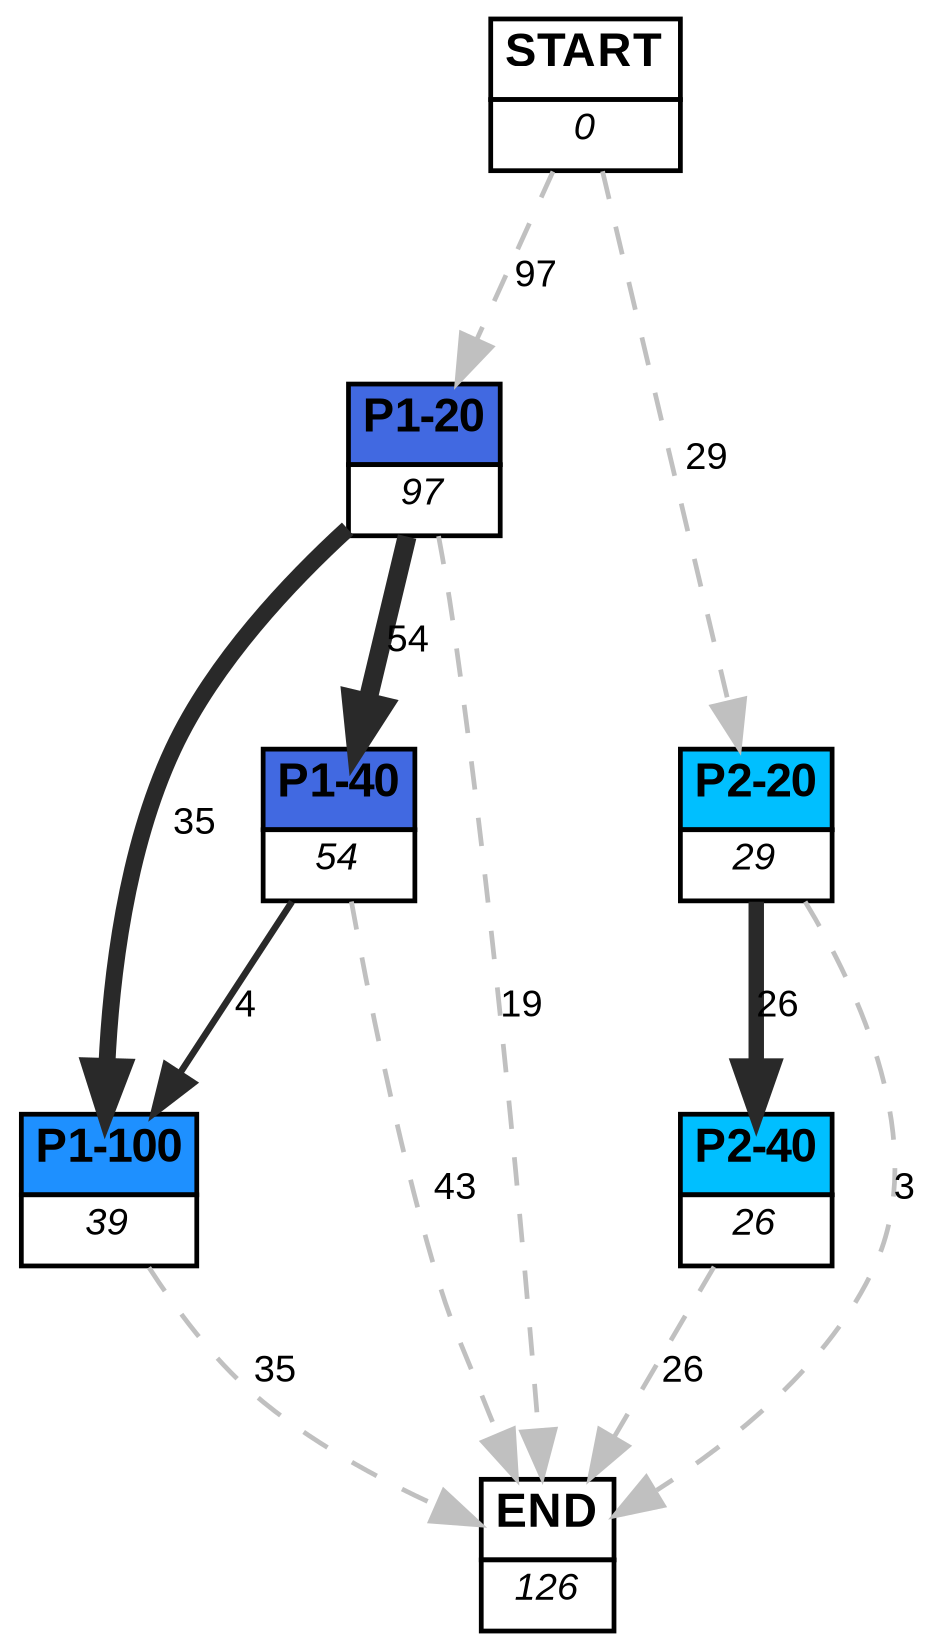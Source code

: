 digraph graphname {
	dpi = 150
	size="16,11!";
	margin = 0;
"P1-20" [shape=plain, label=<<table border="0" cellborder="1" cellspacing="0"><tr><td bgcolor="royalblue"><FONT face="Arial" POINT-SIZE="10"><b>P1-20</b></FONT></td></tr><tr><td bgcolor="white"><FONT face="Arial" POINT-SIZE="8"><i>97</i></FONT></td></tr></table>>]
"P1-40" [shape=plain, label=<<table border="0" cellborder="1" cellspacing="0"><tr><td bgcolor="royalblue"><FONT face="Arial" POINT-SIZE="10"><b>P1-40</b></FONT></td></tr><tr><td bgcolor="white"><FONT face="Arial" POINT-SIZE="8"><i>54</i></FONT></td></tr></table>>]
"P1-100" [shape=plain, label=<<table border="0" cellborder="1" cellspacing="0"><tr><td bgcolor="dodgerblue"><FONT face="Arial" POINT-SIZE="10"><b>P1-100</b></FONT></td></tr><tr><td bgcolor="white"><FONT face="Arial" POINT-SIZE="8"><i>39</i></FONT></td></tr></table>>]
"P2-20" [shape=plain, label=<<table border="0" cellborder="1" cellspacing="0"><tr><td bgcolor="deepskyblue"><FONT face="Arial" POINT-SIZE="10"><b>P2-20</b></FONT></td></tr><tr><td bgcolor="white"><FONT face="Arial" POINT-SIZE="8"><i>29</i></FONT></td></tr></table>>]
"P2-40" [shape=plain, label=<<table border="0" cellborder="1" cellspacing="0"><tr><td bgcolor="deepskyblue"><FONT face="Arial" POINT-SIZE="10"><b>P2-40</b></FONT></td></tr><tr><td bgcolor="white"><FONT face="Arial" POINT-SIZE="8"><i>26</i></FONT></td></tr></table>>]
"START" [shape=plain, label=<<table border="0" cellborder="1" cellspacing="0"><tr><td bgcolor="white"><FONT face="Arial" POINT-SIZE="10"><b>START</b></FONT></td></tr><tr><td bgcolor="white"><FONT face="Arial" POINT-SIZE="8"><i>0</i></FONT></td></tr></table>>]
"END" [shape=plain, label=<<table border="0" cellborder="1" cellspacing="0"><tr><td bgcolor="white"><FONT face="Arial" POINT-SIZE="10"><b>END</b></FONT></td></tr><tr><td bgcolor="white"><FONT face="Arial" POINT-SIZE="8"><i>126</i></FONT></td></tr></table>>]
"P1-20" -> "P1-40" [ color=grey16 penwidth = "3.9889840465642745"label ="54" labelfloat=false fontname="Arial" fontsize=8]
"P1-20" -> "P1-100" [ color=grey16 penwidth = "3.5553480614894135"label ="35" labelfloat=false fontname="Arial" fontsize=8]
"P1-20" -> "END" [ style = dashed color=grey label ="19" labelfloat=false fontname="Arial" fontsize=8]
"P1-40" -> "P1-100" [ color=grey16 penwidth = "1.3862943611198906"label ="4" labelfloat=false fontname="Arial" fontsize=8]
"P1-40" -> "END" [ style = dashed color=grey label ="43" labelfloat=false fontname="Arial" fontsize=8]
"P1-100" -> "END" [ style = dashed color=grey label ="35" labelfloat=false fontname="Arial" fontsize=8]
"P2-20" -> "P2-40" [ color=grey16 penwidth = "3.258096538021482"label ="26" labelfloat=false fontname="Arial" fontsize=8]
"P2-20" -> "END" [ style = dashed color=grey label ="3" labelfloat=false fontname="Arial" fontsize=8]
"P2-40" -> "END" [ style = dashed color=grey label ="26" labelfloat=false fontname="Arial" fontsize=8]
"START" -> "P1-20" [ style = dashed color=grey label ="97" labelfloat=false fontname="Arial" fontsize=8]
"START" -> "P2-20" [ style = dashed color=grey label ="29" labelfloat=false fontname="Arial" fontsize=8]
}